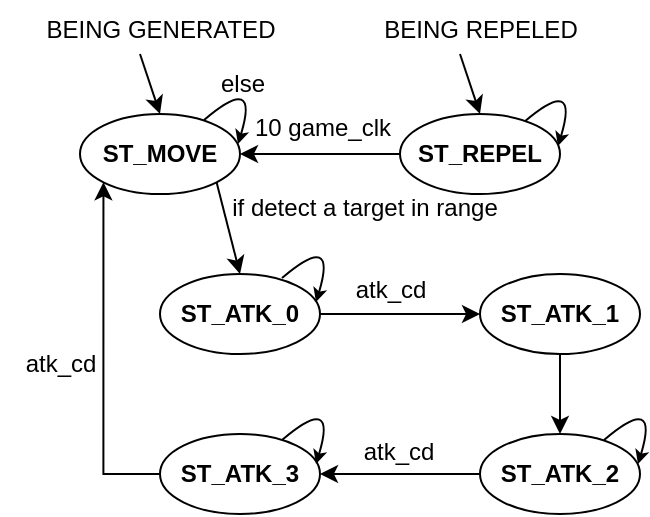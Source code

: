<mxfile version="25.0.2">
  <diagram name="Page-1" id="2B9GJxbdLGew8XTMEFTR">
    <mxGraphModel dx="641" dy="464" grid="1" gridSize="10" guides="1" tooltips="1" connect="1" arrows="1" fold="1" page="1" pageScale="1" pageWidth="1920" pageHeight="1200" math="0" shadow="0">
      <root>
        <mxCell id="0" />
        <mxCell id="1" parent="0" />
        <mxCell id="jD7Bd4qlCxxtVfs8PG-R-10" style="rounded=0;orthogonalLoop=1;jettySize=auto;html=1;exitX=1;exitY=1;exitDx=0;exitDy=0;entryX=0.5;entryY=0;entryDx=0;entryDy=0;" edge="1" parent="1" source="Vs4XAJ_BChs48X_rtN48-2" target="Vs4XAJ_BChs48X_rtN48-5">
          <mxGeometry relative="1" as="geometry" />
        </mxCell>
        <mxCell id="Vs4XAJ_BChs48X_rtN48-2" value="&lt;b&gt;ST_MOVE&lt;/b&gt;" style="ellipse;whiteSpace=wrap;html=1;" parent="1" vertex="1">
          <mxGeometry x="160" y="140" width="80" height="40" as="geometry" />
        </mxCell>
        <mxCell id="jD7Bd4qlCxxtVfs8PG-R-5" style="edgeStyle=orthogonalEdgeStyle;rounded=0;orthogonalLoop=1;jettySize=auto;html=1;exitX=1;exitY=0.5;exitDx=0;exitDy=0;entryX=0;entryY=0.5;entryDx=0;entryDy=0;" edge="1" parent="1" source="Vs4XAJ_BChs48X_rtN48-5" target="jD7Bd4qlCxxtVfs8PG-R-1">
          <mxGeometry relative="1" as="geometry" />
        </mxCell>
        <mxCell id="Vs4XAJ_BChs48X_rtN48-5" value="&lt;b&gt;ST_ATK_0&lt;/b&gt;" style="ellipse;whiteSpace=wrap;html=1;" parent="1" vertex="1">
          <mxGeometry x="200" y="220" width="80" height="40" as="geometry" />
        </mxCell>
        <mxCell id="Vs4XAJ_BChs48X_rtN48-40" value="" style="curved=1;endArrow=classic;html=1;rounded=0;strokeColor=default;align=center;verticalAlign=middle;fontFamily=Helvetica;fontSize=11;fontColor=default;labelBackgroundColor=default;startSize=4;endSize=4;" parent="1" edge="1">
          <mxGeometry width="50" height="50" relative="1" as="geometry">
            <mxPoint x="382" y="144" as="sourcePoint" />
            <mxPoint x="399" y="156" as="targetPoint" />
            <Array as="points">
              <mxPoint x="410" y="120" />
            </Array>
          </mxGeometry>
        </mxCell>
        <mxCell id="jD7Bd4qlCxxtVfs8PG-R-6" style="edgeStyle=orthogonalEdgeStyle;rounded=0;orthogonalLoop=1;jettySize=auto;html=1;exitX=0.5;exitY=1;exitDx=0;exitDy=0;entryX=0.5;entryY=0;entryDx=0;entryDy=0;" edge="1" parent="1" source="jD7Bd4qlCxxtVfs8PG-R-1" target="jD7Bd4qlCxxtVfs8PG-R-2">
          <mxGeometry relative="1" as="geometry" />
        </mxCell>
        <mxCell id="jD7Bd4qlCxxtVfs8PG-R-1" value="&lt;b&gt;ST_ATK_1&lt;/b&gt;" style="ellipse;whiteSpace=wrap;html=1;" vertex="1" parent="1">
          <mxGeometry x="360" y="220" width="80" height="40" as="geometry" />
        </mxCell>
        <mxCell id="jD7Bd4qlCxxtVfs8PG-R-9" style="edgeStyle=orthogonalEdgeStyle;rounded=0;orthogonalLoop=1;jettySize=auto;html=1;exitX=0;exitY=0.5;exitDx=0;exitDy=0;entryX=1;entryY=0.5;entryDx=0;entryDy=0;" edge="1" parent="1" source="jD7Bd4qlCxxtVfs8PG-R-2" target="jD7Bd4qlCxxtVfs8PG-R-3">
          <mxGeometry relative="1" as="geometry" />
        </mxCell>
        <mxCell id="jD7Bd4qlCxxtVfs8PG-R-2" value="&lt;b&gt;ST_ATK_2&lt;/b&gt;" style="ellipse;whiteSpace=wrap;html=1;" vertex="1" parent="1">
          <mxGeometry x="360" y="300" width="80" height="40" as="geometry" />
        </mxCell>
        <mxCell id="jD7Bd4qlCxxtVfs8PG-R-8" style="edgeStyle=orthogonalEdgeStyle;rounded=0;orthogonalLoop=1;jettySize=auto;html=1;exitX=0;exitY=0.5;exitDx=0;exitDy=0;entryX=0;entryY=1;entryDx=0;entryDy=0;" edge="1" parent="1" source="jD7Bd4qlCxxtVfs8PG-R-3" target="Vs4XAJ_BChs48X_rtN48-2">
          <mxGeometry relative="1" as="geometry" />
        </mxCell>
        <mxCell id="jD7Bd4qlCxxtVfs8PG-R-3" value="&lt;b&gt;ST_ATK_3&lt;/b&gt;" style="ellipse;whiteSpace=wrap;html=1;" vertex="1" parent="1">
          <mxGeometry x="200" y="300" width="80" height="40" as="geometry" />
        </mxCell>
        <mxCell id="jD7Bd4qlCxxtVfs8PG-R-15" style="edgeStyle=orthogonalEdgeStyle;rounded=0;orthogonalLoop=1;jettySize=auto;html=1;exitX=0;exitY=0.5;exitDx=0;exitDy=0;entryX=1;entryY=0.5;entryDx=0;entryDy=0;" edge="1" parent="1" source="jD7Bd4qlCxxtVfs8PG-R-4" target="Vs4XAJ_BChs48X_rtN48-2">
          <mxGeometry relative="1" as="geometry" />
        </mxCell>
        <mxCell id="jD7Bd4qlCxxtVfs8PG-R-4" value="&lt;b&gt;ST_REPEL&lt;/b&gt;" style="ellipse;whiteSpace=wrap;html=1;" vertex="1" parent="1">
          <mxGeometry x="320" y="140" width="80" height="40" as="geometry" />
        </mxCell>
        <mxCell id="jD7Bd4qlCxxtVfs8PG-R-11" style="rounded=0;orthogonalLoop=1;jettySize=auto;html=1;entryX=0.5;entryY=0;entryDx=0;entryDy=0;" edge="1" parent="1">
          <mxGeometry relative="1" as="geometry">
            <mxPoint x="190" y="110" as="sourcePoint" />
            <mxPoint x="200" y="140" as="targetPoint" />
          </mxGeometry>
        </mxCell>
        <mxCell id="jD7Bd4qlCxxtVfs8PG-R-12" value="BEING GENERATED" style="text;html=1;align=center;verticalAlign=middle;resizable=0;points=[];autosize=1;strokeColor=none;fillColor=none;" vertex="1" parent="1">
          <mxGeometry x="130" y="83" width="140" height="30" as="geometry" />
        </mxCell>
        <mxCell id="jD7Bd4qlCxxtVfs8PG-R-14" value="10 game_clk" style="text;html=1;align=center;verticalAlign=middle;resizable=0;points=[];autosize=1;strokeColor=none;fillColor=none;" vertex="1" parent="1">
          <mxGeometry x="236" y="132" width="90" height="30" as="geometry" />
        </mxCell>
        <mxCell id="jD7Bd4qlCxxtVfs8PG-R-16" style="rounded=0;orthogonalLoop=1;jettySize=auto;html=1;entryX=0.5;entryY=0;entryDx=0;entryDy=0;" edge="1" parent="1">
          <mxGeometry relative="1" as="geometry">
            <mxPoint x="350" y="110" as="sourcePoint" />
            <mxPoint x="360" y="140" as="targetPoint" />
          </mxGeometry>
        </mxCell>
        <mxCell id="jD7Bd4qlCxxtVfs8PG-R-17" value="BEING REPELED" style="text;html=1;align=center;verticalAlign=middle;resizable=0;points=[];autosize=1;strokeColor=none;fillColor=none;" vertex="1" parent="1">
          <mxGeometry x="300" y="83" width="120" height="30" as="geometry" />
        </mxCell>
        <mxCell id="jD7Bd4qlCxxtVfs8PG-R-18" value="" style="curved=1;endArrow=classic;html=1;rounded=0;strokeColor=default;align=center;verticalAlign=middle;fontFamily=Helvetica;fontSize=11;fontColor=default;labelBackgroundColor=default;startSize=4;endSize=4;" edge="1" parent="1">
          <mxGeometry width="50" height="50" relative="1" as="geometry">
            <mxPoint x="422" y="303" as="sourcePoint" />
            <mxPoint x="439" y="315" as="targetPoint" />
            <Array as="points">
              <mxPoint x="450" y="279" />
            </Array>
          </mxGeometry>
        </mxCell>
        <mxCell id="jD7Bd4qlCxxtVfs8PG-R-19" value="" style="curved=1;endArrow=classic;html=1;rounded=0;strokeColor=default;align=center;verticalAlign=middle;fontFamily=Helvetica;fontSize=11;fontColor=default;labelBackgroundColor=default;startSize=4;endSize=4;" edge="1" parent="1">
          <mxGeometry width="50" height="50" relative="1" as="geometry">
            <mxPoint x="261" y="222" as="sourcePoint" />
            <mxPoint x="278" y="234" as="targetPoint" />
            <Array as="points">
              <mxPoint x="289" y="198" />
            </Array>
          </mxGeometry>
        </mxCell>
        <mxCell id="jD7Bd4qlCxxtVfs8PG-R-20" value="" style="curved=1;endArrow=classic;html=1;rounded=0;strokeColor=default;align=center;verticalAlign=middle;fontFamily=Helvetica;fontSize=11;fontColor=default;labelBackgroundColor=default;startSize=4;endSize=4;" edge="1" parent="1">
          <mxGeometry width="50" height="50" relative="1" as="geometry">
            <mxPoint x="261" y="303" as="sourcePoint" />
            <mxPoint x="278" y="315" as="targetPoint" />
            <Array as="points">
              <mxPoint x="289" y="279" />
            </Array>
          </mxGeometry>
        </mxCell>
        <mxCell id="jD7Bd4qlCxxtVfs8PG-R-21" value="atk_cd" style="text;html=1;align=center;verticalAlign=middle;resizable=0;points=[];autosize=1;strokeColor=none;fillColor=none;" vertex="1" parent="1">
          <mxGeometry x="285" y="213" width="60" height="30" as="geometry" />
        </mxCell>
        <mxCell id="jD7Bd4qlCxxtVfs8PG-R-22" value="atk_cd" style="text;html=1;align=center;verticalAlign=middle;resizable=0;points=[];autosize=1;strokeColor=none;fillColor=none;" vertex="1" parent="1">
          <mxGeometry x="289" y="294" width="60" height="30" as="geometry" />
        </mxCell>
        <mxCell id="jD7Bd4qlCxxtVfs8PG-R-23" value="atk_cd" style="text;html=1;align=center;verticalAlign=middle;resizable=0;points=[];autosize=1;strokeColor=none;fillColor=none;" vertex="1" parent="1">
          <mxGeometry x="120" y="250" width="60" height="30" as="geometry" />
        </mxCell>
        <mxCell id="jD7Bd4qlCxxtVfs8PG-R-24" value="" style="curved=1;endArrow=classic;html=1;rounded=0;strokeColor=default;align=center;verticalAlign=middle;fontFamily=Helvetica;fontSize=11;fontColor=default;labelBackgroundColor=default;startSize=4;endSize=4;" edge="1" parent="1">
          <mxGeometry width="50" height="50" relative="1" as="geometry">
            <mxPoint x="222" y="143" as="sourcePoint" />
            <mxPoint x="239" y="155" as="targetPoint" />
            <Array as="points">
              <mxPoint x="250" y="119" />
            </Array>
          </mxGeometry>
        </mxCell>
        <mxCell id="jD7Bd4qlCxxtVfs8PG-R-25" value="if detect a target in range" style="text;html=1;align=center;verticalAlign=middle;resizable=0;points=[];autosize=1;strokeColor=none;fillColor=none;" vertex="1" parent="1">
          <mxGeometry x="222" y="172" width="160" height="30" as="geometry" />
        </mxCell>
        <mxCell id="jD7Bd4qlCxxtVfs8PG-R-26" value="else" style="text;html=1;align=center;verticalAlign=middle;resizable=0;points=[];autosize=1;strokeColor=none;fillColor=none;" vertex="1" parent="1">
          <mxGeometry x="216" y="110" width="50" height="30" as="geometry" />
        </mxCell>
      </root>
    </mxGraphModel>
  </diagram>
</mxfile>
